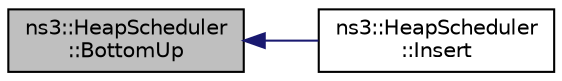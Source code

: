 digraph "ns3::HeapScheduler::BottomUp"
{
  edge [fontname="Helvetica",fontsize="10",labelfontname="Helvetica",labelfontsize="10"];
  node [fontname="Helvetica",fontsize="10",shape=record];
  rankdir="LR";
  Node1 [label="ns3::HeapScheduler\l::BottomUp",height=0.2,width=0.4,color="black", fillcolor="grey75", style="filled", fontcolor="black"];
  Node1 -> Node2 [dir="back",color="midnightblue",fontsize="10",style="solid"];
  Node2 [label="ns3::HeapScheduler\l::Insert",height=0.2,width=0.4,color="black", fillcolor="white", style="filled",URL="$da/db2/classns3_1_1HeapScheduler.html#ac30b67c69e468683bfc7e32f71bfc152"];
}
